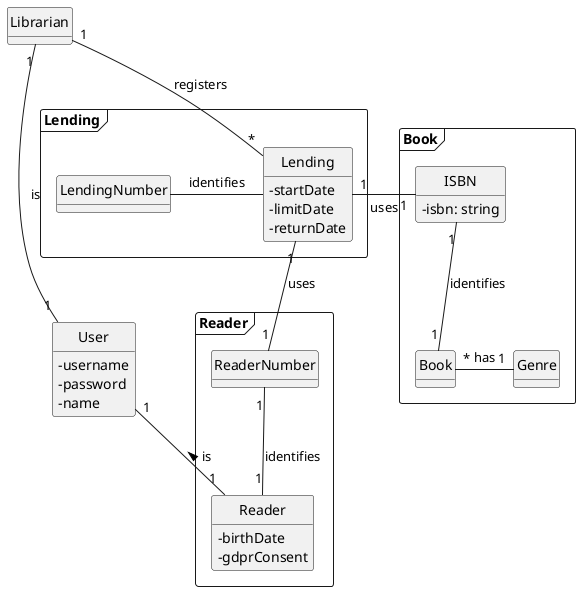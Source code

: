 @startuml
'https://plantuml.com/class-diagram
skinparam classAttributeIconSize 0
hide circle
hide methods

package Lending as PLending <<Frame>> {
    class Lending {
        - startDate
        - limitDate
        - returnDate
    }
    class LendingNumber {
    }
}

class User {
    - username
    - password
    - name
}

class Librarian

package Book as PBook <<Frame>> {
    class Book
    class ISBN {
    - isbn: string
    }
    class Genre

}

package Reader as PReader <<Frame>> {
    class Reader{
        - birthDate
        - gdprConsent
    }
    class ReaderNumber
}

Lending "1" - "1" ISBN : uses
ReaderNumber "1" -up- "1" Lending : uses
Book "1" -up- "1" ISBN : identifies
Reader "1" -up- "1" ReaderNumber : identifies
Librarian "1" -down- "*" Lending : registers
Librarian "1" -right- "1" User : is
Lending -left- LendingNumber : identifies
Book "*"- "1" Genre : has
Reader "1" -up- "1" User : > is

@enduml
